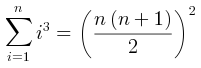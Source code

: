 {
  "sha1": "e6i6rr3ybnpc2pb296wqzrso5m7y8v0",
  "insertion": {
    "when": "2024-06-01T09:03:04.042Z",
    "user": "plantuml@gmail.com"
  }
}
@startmath
sum_(i=1)^n i^3=((n(n+1))/2)^2
@endmath
